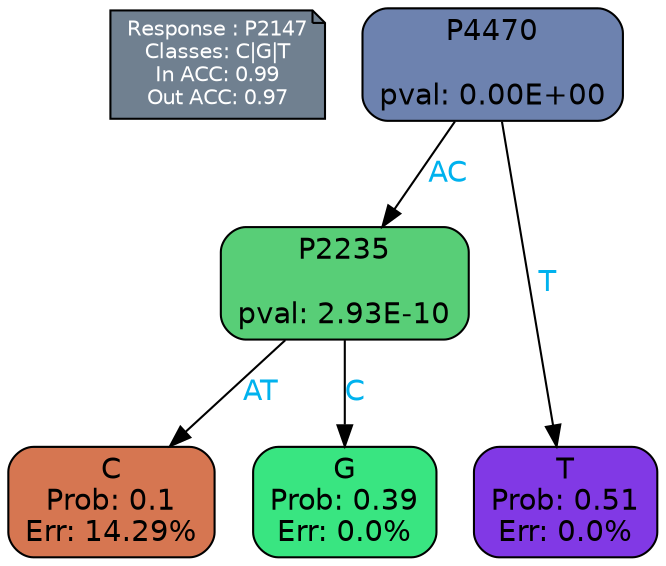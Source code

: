digraph Tree {
node [shape=box, style="filled, rounded", color="black", fontname=helvetica] ;
graph [ranksep=equally, splines=polylines, bgcolor=transparent, dpi=600] ;
edge [fontname=helvetica] ;
LEGEND [label="Response : P2147
Classes: C|G|T
In ACC: 0.99
Out ACC: 0.97
",shape=note,align=left,style=filled,fillcolor="slategray",fontcolor="white",fontsize=10];1 [label="P4470

pval: 0.00E+00", fillcolor="#6d82af"] ;
2 [label="P2235

pval: 2.93E-10", fillcolor="#58ce77"] ;
3 [label="C
Prob: 0.1
Err: 14.29%", fillcolor="#d67651"] ;
4 [label="G
Prob: 0.39
Err: 0.0%", fillcolor="#39e581"] ;
5 [label="T
Prob: 0.51
Err: 0.0%", fillcolor="#8139e5"] ;
1 -> 2 [label="AC",fontcolor=deepskyblue2] ;
1 -> 5 [label="T",fontcolor=deepskyblue2] ;
2 -> 3 [label="AT",fontcolor=deepskyblue2] ;
2 -> 4 [label="C",fontcolor=deepskyblue2] ;
{rank = same; 3;4;5;}{rank = same; LEGEND;1;}}